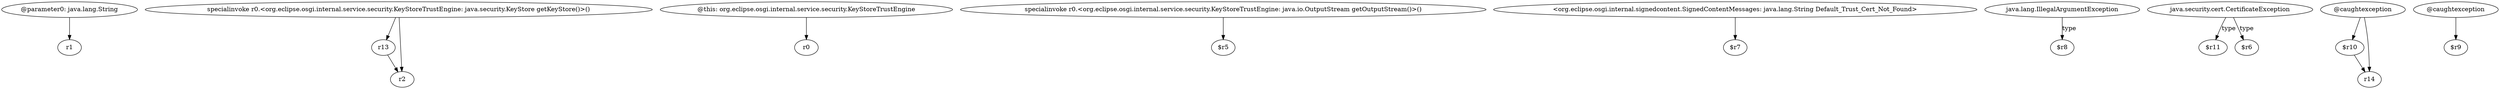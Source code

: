 digraph g {
0[label="@parameter0: java.lang.String"]
1[label="r1"]
0->1[label=""]
2[label="specialinvoke r0.<org.eclipse.osgi.internal.service.security.KeyStoreTrustEngine: java.security.KeyStore getKeyStore()>()"]
3[label="r13"]
2->3[label=""]
4[label="@this: org.eclipse.osgi.internal.service.security.KeyStoreTrustEngine"]
5[label="r0"]
4->5[label=""]
6[label="specialinvoke r0.<org.eclipse.osgi.internal.service.security.KeyStoreTrustEngine: java.io.OutputStream getOutputStream()>()"]
7[label="$r5"]
6->7[label=""]
8[label="<org.eclipse.osgi.internal.signedcontent.SignedContentMessages: java.lang.String Default_Trust_Cert_Not_Found>"]
9[label="$r7"]
8->9[label=""]
10[label="java.lang.IllegalArgumentException"]
11[label="$r8"]
10->11[label="type"]
12[label="r2"]
2->12[label=""]
13[label="java.security.cert.CertificateException"]
14[label="$r11"]
13->14[label="type"]
15[label="@caughtexception"]
16[label="$r10"]
15->16[label=""]
17[label="r14"]
16->17[label=""]
15->17[label=""]
18[label="$r6"]
13->18[label="type"]
3->12[label=""]
19[label="@caughtexception"]
20[label="$r9"]
19->20[label=""]
}